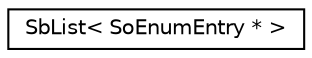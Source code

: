 digraph "Graphical Class Hierarchy"
{
 // LATEX_PDF_SIZE
  edge [fontname="Helvetica",fontsize="10",labelfontname="Helvetica",labelfontsize="10"];
  node [fontname="Helvetica",fontsize="10",shape=record];
  rankdir="LR";
  Node0 [label="SbList\< SoEnumEntry * \>",height=0.2,width=0.4,color="black", fillcolor="white", style="filled",URL="$classSbList.html",tooltip=" "];
}
